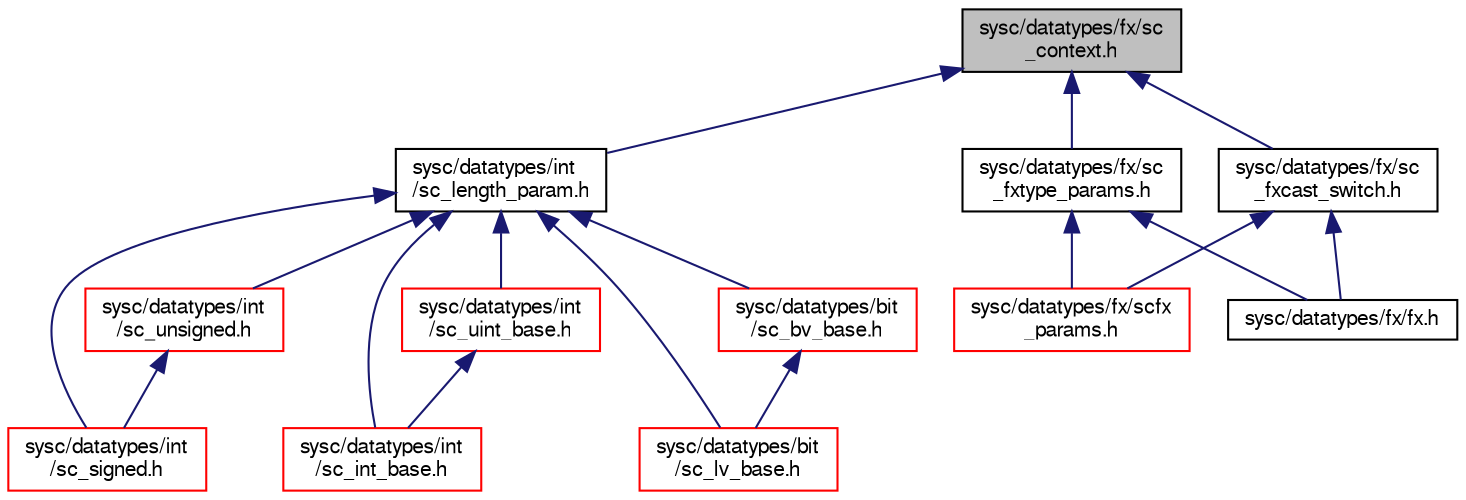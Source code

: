 digraph "sysc/datatypes/fx/sc_context.h"
{
  edge [fontname="FreeSans",fontsize="10",labelfontname="FreeSans",labelfontsize="10"];
  node [fontname="FreeSans",fontsize="10",shape=record];
  Node42 [label="sysc/datatypes/fx/sc\l_context.h",height=0.2,width=0.4,color="black", fillcolor="grey75", style="filled", fontcolor="black"];
  Node42 -> Node43 [dir="back",color="midnightblue",fontsize="10",style="solid",fontname="FreeSans"];
  Node43 [label="sysc/datatypes/int\l/sc_length_param.h",height=0.2,width=0.4,color="black", fillcolor="white", style="filled",URL="$a00191.html"];
  Node43 -> Node44 [dir="back",color="midnightblue",fontsize="10",style="solid",fontname="FreeSans"];
  Node44 [label="sysc/datatypes/int\l/sc_signed.h",height=0.2,width=0.4,color="red", fillcolor="white", style="filled",URL="$a00203.html"];
  Node43 -> Node66 [dir="back",color="midnightblue",fontsize="10",style="solid",fontname="FreeSans"];
  Node66 [label="sysc/datatypes/int\l/sc_unsigned.h",height=0.2,width=0.4,color="red", fillcolor="white", style="filled",URL="$a00212.html"];
  Node66 -> Node44 [dir="back",color="midnightblue",fontsize="10",style="solid",fontname="FreeSans"];
  Node43 -> Node67 [dir="back",color="midnightblue",fontsize="10",style="solid",fontname="FreeSans"];
  Node67 [label="sysc/datatypes/int\l/sc_int_base.h",height=0.2,width=0.4,color="red", fillcolor="white", style="filled",URL="$a00185.html"];
  Node43 -> Node69 [dir="back",color="midnightblue",fontsize="10",style="solid",fontname="FreeSans"];
  Node69 [label="sysc/datatypes/int\l/sc_uint_base.h",height=0.2,width=0.4,color="red", fillcolor="white", style="filled",URL="$a00209.html"];
  Node69 -> Node67 [dir="back",color="midnightblue",fontsize="10",style="solid",fontname="FreeSans"];
  Node43 -> Node47 [dir="back",color="midnightblue",fontsize="10",style="solid",fontname="FreeSans"];
  Node47 [label="sysc/datatypes/bit\l/sc_bv_base.h",height=0.2,width=0.4,color="red", fillcolor="white", style="filled",URL="$a00095.html"];
  Node47 -> Node48 [dir="back",color="midnightblue",fontsize="10",style="solid",fontname="FreeSans"];
  Node48 [label="sysc/datatypes/bit\l/sc_lv_base.h",height=0.2,width=0.4,color="red", fillcolor="white", style="filled",URL="$a00104.html"];
  Node43 -> Node48 [dir="back",color="midnightblue",fontsize="10",style="solid",fontname="FreeSans"];
  Node42 -> Node71 [dir="back",color="midnightblue",fontsize="10",style="solid",fontname="FreeSans"];
  Node71 [label="sysc/datatypes/fx/sc\l_fxcast_switch.h",height=0.2,width=0.4,color="black", fillcolor="white", style="filled",URL="$a00125.html"];
  Node71 -> Node72 [dir="back",color="midnightblue",fontsize="10",style="solid",fontname="FreeSans"];
  Node72 [label="sysc/datatypes/fx/scfx\l_params.h",height=0.2,width=0.4,color="red", fillcolor="white", style="filled",URL="$a00161.html"];
  Node71 -> Node58 [dir="back",color="midnightblue",fontsize="10",style="solid",fontname="FreeSans"];
  Node58 [label="sysc/datatypes/fx/fx.h",height=0.2,width=0.4,color="black", fillcolor="white", style="filled",URL="$a00110.html"];
  Node42 -> Node77 [dir="back",color="midnightblue",fontsize="10",style="solid",fontname="FreeSans"];
  Node77 [label="sysc/datatypes/fx/sc\l_fxtype_params.h",height=0.2,width=0.4,color="black", fillcolor="white", style="filled",URL="$a00137.html"];
  Node77 -> Node72 [dir="back",color="midnightblue",fontsize="10",style="solid",fontname="FreeSans"];
  Node77 -> Node58 [dir="back",color="midnightblue",fontsize="10",style="solid",fontname="FreeSans"];
}
